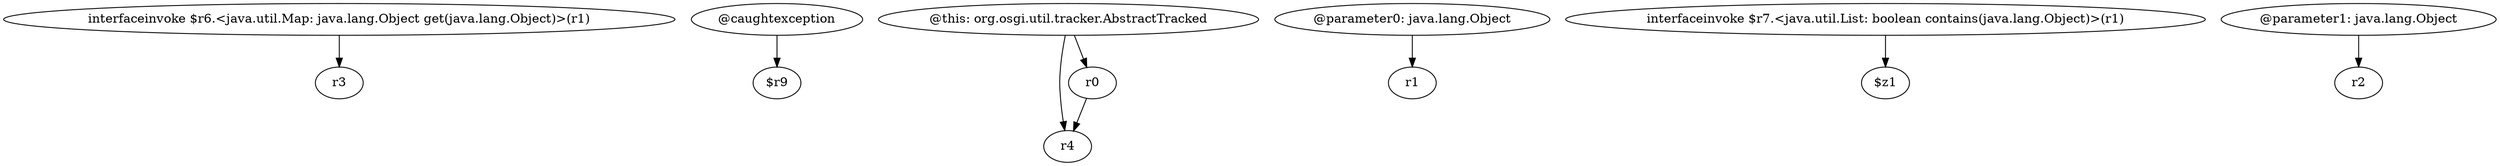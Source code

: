 digraph g {
0[label="interfaceinvoke $r6.<java.util.Map: java.lang.Object get(java.lang.Object)>(r1)"]
1[label="r3"]
0->1[label=""]
2[label="@caughtexception"]
3[label="$r9"]
2->3[label=""]
4[label="@this: org.osgi.util.tracker.AbstractTracked"]
5[label="r4"]
4->5[label=""]
6[label="@parameter0: java.lang.Object"]
7[label="r1"]
6->7[label=""]
8[label="interfaceinvoke $r7.<java.util.List: boolean contains(java.lang.Object)>(r1)"]
9[label="$z1"]
8->9[label=""]
10[label="r0"]
4->10[label=""]
10->5[label=""]
11[label="@parameter1: java.lang.Object"]
12[label="r2"]
11->12[label=""]
}
